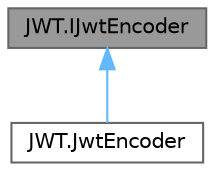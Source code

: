 digraph "JWT.IJwtEncoder"
{
 // LATEX_PDF_SIZE
  bgcolor="transparent";
  edge [fontname=Helvetica,fontsize=10,labelfontname=Helvetica,labelfontsize=10];
  node [fontname=Helvetica,fontsize=10,shape=box,height=0.2,width=0.4];
  Node1 [id="Node000001",label="JWT.IJwtEncoder",height=0.2,width=0.4,color="gray40", fillcolor="grey60", style="filled", fontcolor="black",tooltip="Represents a JWT encoder."];
  Node1 -> Node2 [id="edge3_Node000001_Node000002",dir="back",color="steelblue1",style="solid",tooltip=" "];
  Node2 [id="Node000002",label="JWT.JwtEncoder",height=0.2,width=0.4,color="gray40", fillcolor="white", style="filled",URL="$class_j_w_t_1_1_jwt_encoder.html",tooltip="Encodes Jwt."];
}
